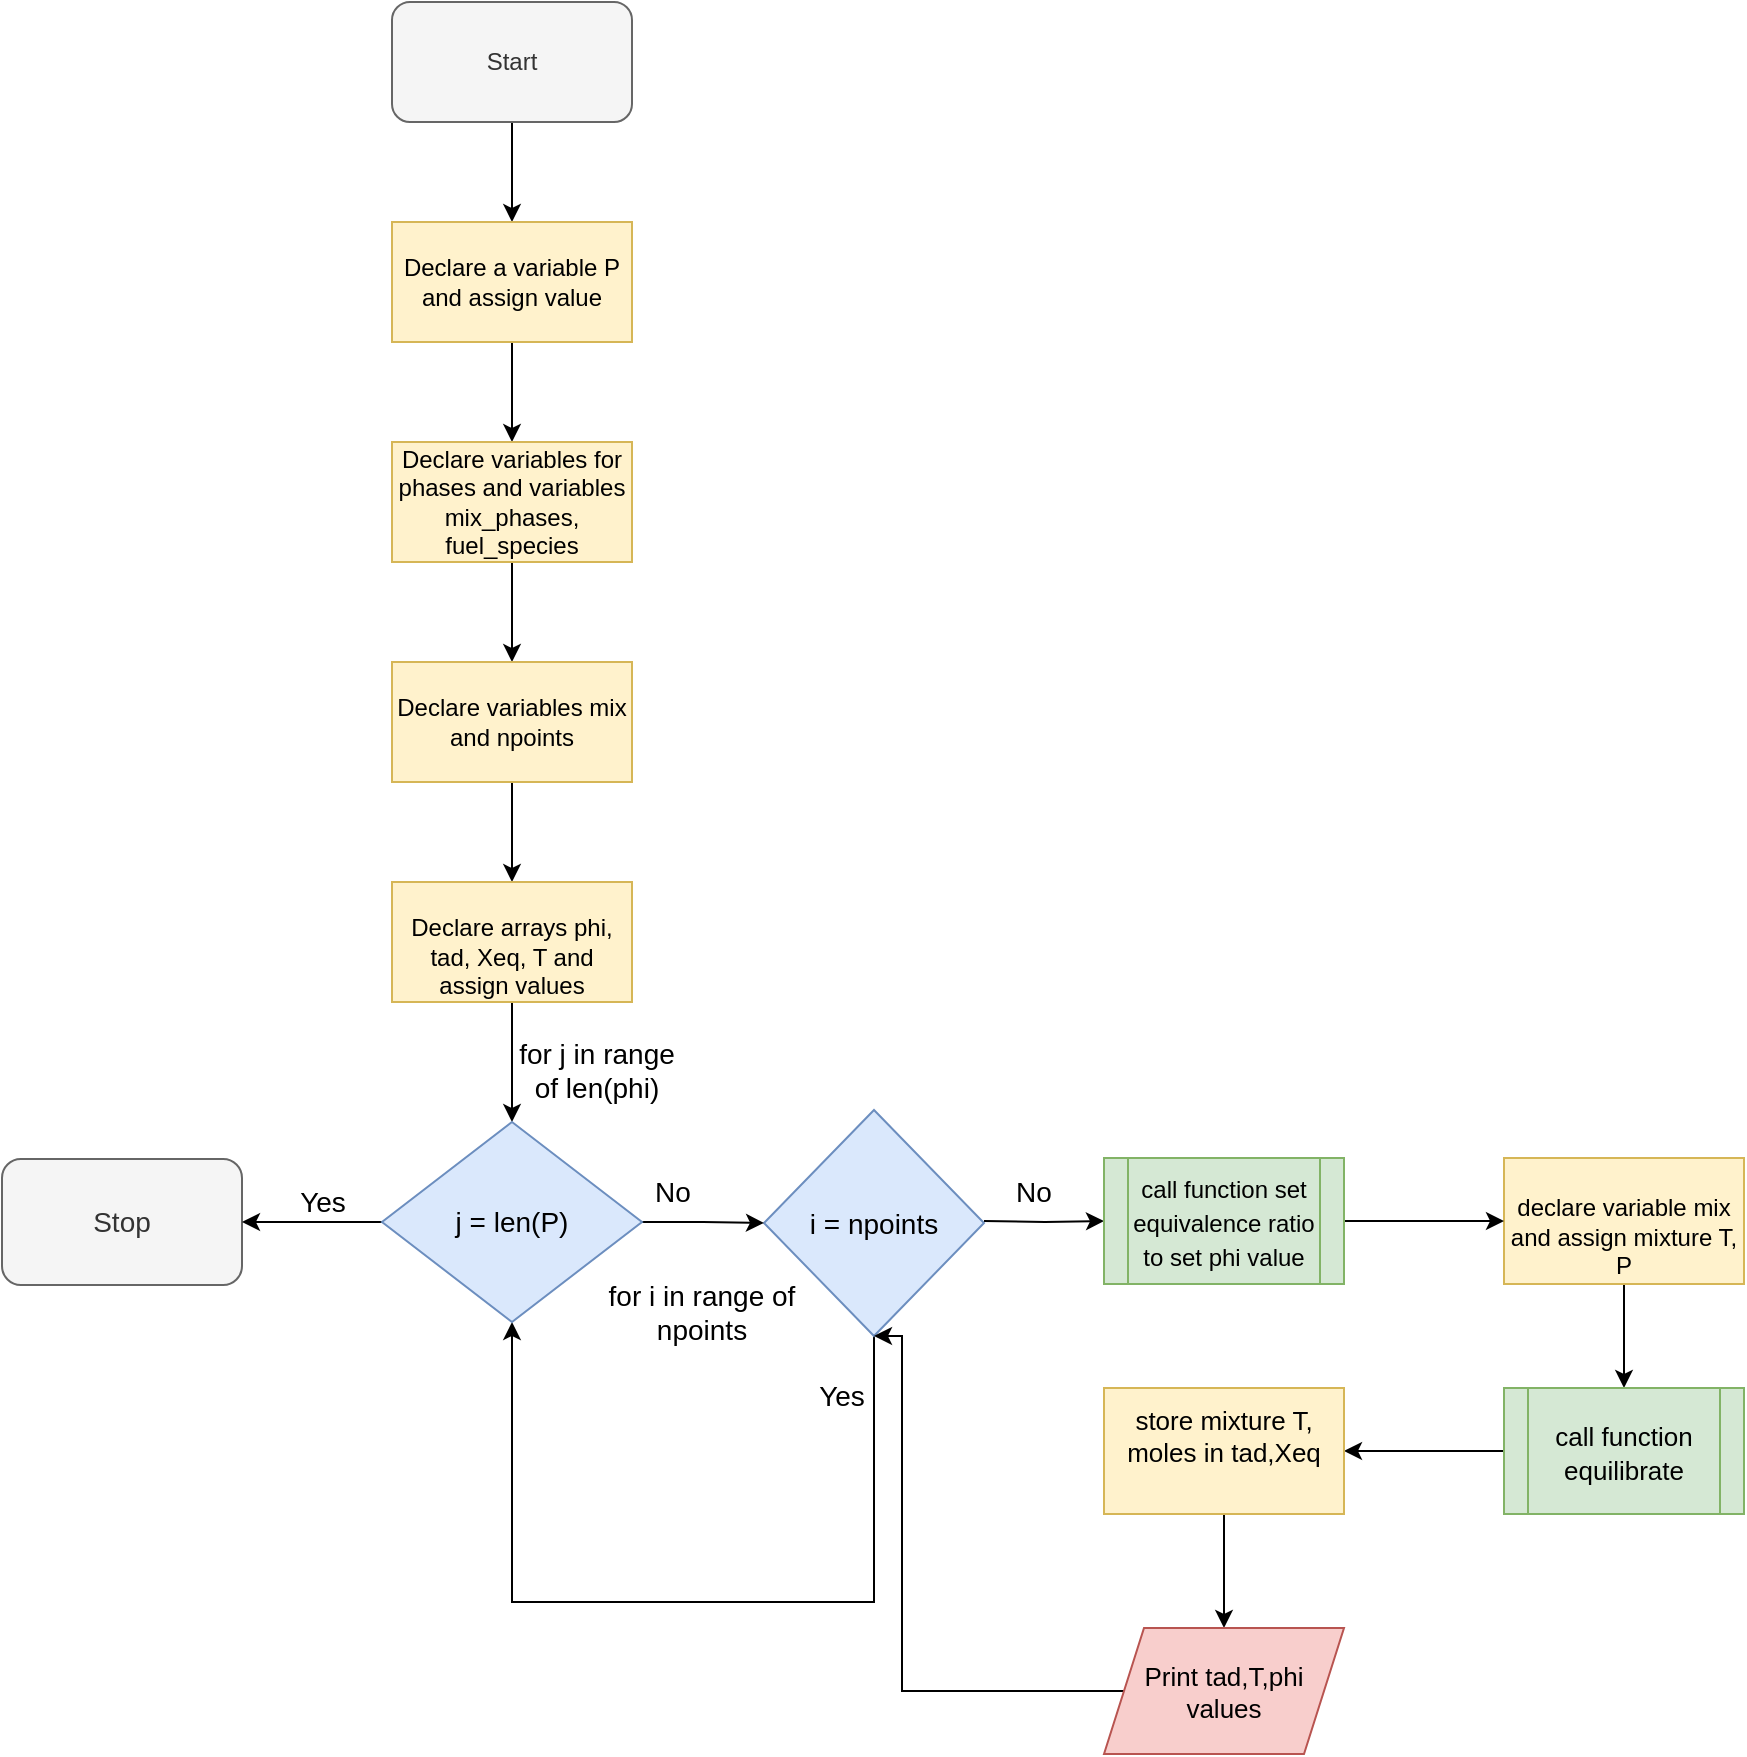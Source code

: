 <mxfile version="14.8.2" type="google"><diagram id="MWupKujhAXSVtvYUwR5L" name="Page-1"><mxGraphModel dx="1250" dy="564" grid="1" gridSize="10" guides="1" tooltips="1" connect="1" arrows="1" fold="1" page="1" pageScale="1" pageWidth="850" pageHeight="1100" math="0" shadow="0"><root><mxCell id="0"/><mxCell id="1" parent="0"/><mxCell id="NsjcKPy29zPx9eChuvHI-1" value="" style="edgeStyle=orthogonalEdgeStyle;rounded=0;orthogonalLoop=1;jettySize=auto;html=1;" parent="1" source="NsjcKPy29zPx9eChuvHI-2" target="NsjcKPy29zPx9eChuvHI-4" edge="1"><mxGeometry relative="1" as="geometry"/></mxCell><mxCell id="NsjcKPy29zPx9eChuvHI-2" value="Start" style="rounded=1;whiteSpace=wrap;html=1;fillColor=#f5f5f5;strokeColor=#666666;fontColor=#333333;" parent="1" vertex="1"><mxGeometry x="365" y="20" width="120" height="60" as="geometry"/></mxCell><mxCell id="NsjcKPy29zPx9eChuvHI-3" value="" style="edgeStyle=orthogonalEdgeStyle;rounded=0;orthogonalLoop=1;jettySize=auto;html=1;" parent="1" source="NsjcKPy29zPx9eChuvHI-4" target="NsjcKPy29zPx9eChuvHI-6" edge="1"><mxGeometry relative="1" as="geometry"/></mxCell><mxCell id="NsjcKPy29zPx9eChuvHI-4" value="&lt;div&gt;Declare a variable P and assign value&lt;br&gt;&lt;/div&gt;" style="rounded=0;whiteSpace=wrap;html=1;fillColor=#fff2cc;strokeColor=#d6b656;" parent="1" vertex="1"><mxGeometry x="365" y="130" width="120" height="60" as="geometry"/></mxCell><mxCell id="NsjcKPy29zPx9eChuvHI-5" value="" style="edgeStyle=orthogonalEdgeStyle;rounded=0;orthogonalLoop=1;jettySize=auto;html=1;" parent="1" source="NsjcKPy29zPx9eChuvHI-6" target="NsjcKPy29zPx9eChuvHI-8" edge="1"><mxGeometry relative="1" as="geometry"/></mxCell><mxCell id="NsjcKPy29zPx9eChuvHI-6" value="&lt;div&gt;Declare variables for phases and variables&lt;/div&gt;&lt;div&gt;mix_phases, fuel_species &lt;br&gt;&lt;/div&gt;" style="whiteSpace=wrap;html=1;rounded=0;fillColor=#fff2cc;strokeColor=#d6b656;" parent="1" vertex="1"><mxGeometry x="365" y="240" width="120" height="60" as="geometry"/></mxCell><mxCell id="NsjcKPy29zPx9eChuvHI-7" value="" style="edgeStyle=orthogonalEdgeStyle;rounded=0;orthogonalLoop=1;jettySize=auto;html=1;" parent="1" source="NsjcKPy29zPx9eChuvHI-8" target="NsjcKPy29zPx9eChuvHI-10" edge="1"><mxGeometry relative="1" as="geometry"/></mxCell><mxCell id="NsjcKPy29zPx9eChuvHI-8" value="Declare variables mix and npoints" style="whiteSpace=wrap;html=1;rounded=0;fillColor=#fff2cc;strokeColor=#d6b656;" parent="1" vertex="1"><mxGeometry x="365" y="350" width="120" height="60" as="geometry"/></mxCell><mxCell id="NsjcKPy29zPx9eChuvHI-9" value="" style="edgeStyle=orthogonalEdgeStyle;rounded=0;orthogonalLoop=1;jettySize=auto;html=1;" parent="1" source="NsjcKPy29zPx9eChuvHI-10" target="NsjcKPy29zPx9eChuvHI-30" edge="1"><mxGeometry relative="1" as="geometry"/></mxCell><mxCell id="NsjcKPy29zPx9eChuvHI-10" value="&lt;br&gt;Declare arrays phi, tad, Xeq, T and assign values" style="whiteSpace=wrap;html=1;rounded=0;fillColor=#fff2cc;strokeColor=#d6b656;" parent="1" vertex="1"><mxGeometry x="365" y="460" width="120" height="60" as="geometry"/></mxCell><mxCell id="NsjcKPy29zPx9eChuvHI-11" value="" style="edgeStyle=orthogonalEdgeStyle;rounded=0;orthogonalLoop=1;jettySize=auto;html=1;fontSize=14;" parent="1" target="NsjcKPy29zPx9eChuvHI-20" edge="1"><mxGeometry relative="1" as="geometry"><mxPoint x="661" y="629.5" as="sourcePoint"/></mxGeometry></mxCell><mxCell id="NsjcKPy29zPx9eChuvHI-12" style="edgeStyle=orthogonalEdgeStyle;rounded=0;orthogonalLoop=1;jettySize=auto;html=1;fontSize=14;entryX=0.5;entryY=1;entryDx=0;entryDy=0;" parent="1" source="NsjcKPy29zPx9eChuvHI-13" target="NsjcKPy29zPx9eChuvHI-30" edge="1"><mxGeometry relative="1" as="geometry"><mxPoint x="430" y="770" as="targetPoint"/><Array as="points"><mxPoint x="606" y="820"/><mxPoint x="425" y="820"/></Array></mxGeometry></mxCell><mxCell id="NsjcKPy29zPx9eChuvHI-13" value="&#xA;&lt;br style=&quot;font-size: 14px;&quot;&gt;&lt;div style=&quot;font-size: 14px;&quot;&gt;i = npoints&lt;/div&gt;&#xA;&#xA;" style="rhombus;whiteSpace=wrap;html=1;rounded=0;fontSize=14;fillColor=#dae8fc;strokeColor=#6c8ebf;" parent="1" vertex="1"><mxGeometry x="551" y="574" width="110" height="113" as="geometry"/></mxCell><mxCell id="NsjcKPy29zPx9eChuvHI-14" value="for j in range of len(phi)" style="text;html=1;strokeColor=none;fillColor=none;align=center;verticalAlign=middle;whiteSpace=wrap;rounded=0;fontSize=14;" parent="1" vertex="1"><mxGeometry x="420" y="534" width="95" height="40" as="geometry"/></mxCell><mxCell id="NsjcKPy29zPx9eChuvHI-15" value="" style="edgeStyle=orthogonalEdgeStyle;rounded=0;orthogonalLoop=1;jettySize=auto;html=1;fontSize=14;" parent="1" source="NsjcKPy29zPx9eChuvHI-16" target="NsjcKPy29zPx9eChuvHI-18" edge="1"><mxGeometry relative="1" as="geometry"/></mxCell><mxCell id="NsjcKPy29zPx9eChuvHI-16" value="&lt;br&gt;declare variable mix and assign mixture T, P &lt;br&gt;" style="whiteSpace=wrap;html=1;rounded=0;fillColor=#fff2cc;strokeColor=#d6b656;" parent="1" vertex="1"><mxGeometry x="921" y="598" width="120" height="63" as="geometry"/></mxCell><mxCell id="NsjcKPy29zPx9eChuvHI-17" value="" style="edgeStyle=orthogonalEdgeStyle;rounded=0;orthogonalLoop=1;jettySize=auto;html=1;fontSize=14;" parent="1" source="NsjcKPy29zPx9eChuvHI-18" target="NsjcKPy29zPx9eChuvHI-25" edge="1"><mxGeometry relative="1" as="geometry"/></mxCell><mxCell id="NsjcKPy29zPx9eChuvHI-18" value="&lt;font style=&quot;font-size: 13px&quot;&gt;call function equilibrate &lt;/font&gt;" style="shape=process;whiteSpace=wrap;html=1;backgroundOutline=1;fontSize=14;fillColor=#d5e8d4;strokeColor=#82b366;" parent="1" vertex="1"><mxGeometry x="921" y="713" width="120" height="63" as="geometry"/></mxCell><mxCell id="NsjcKPy29zPx9eChuvHI-19" value="" style="edgeStyle=orthogonalEdgeStyle;rounded=0;orthogonalLoop=1;jettySize=auto;html=1;" parent="1" source="NsjcKPy29zPx9eChuvHI-20" target="NsjcKPy29zPx9eChuvHI-16" edge="1"><mxGeometry relative="1" as="geometry"/></mxCell><mxCell id="NsjcKPy29zPx9eChuvHI-20" value="&lt;font style=&quot;font-size: 12px&quot;&gt;call function set equivalence ratio to set phi value&lt;/font&gt;" style="shape=process;whiteSpace=wrap;html=1;backgroundOutline=1;fontSize=14;fillColor=#d5e8d4;strokeColor=#82b366;" parent="1" vertex="1"><mxGeometry x="721" y="598" width="120" height="63" as="geometry"/></mxCell><mxCell id="NsjcKPy29zPx9eChuvHI-21" value="No" style="text;html=1;strokeColor=none;fillColor=none;align=center;verticalAlign=middle;whiteSpace=wrap;rounded=0;fontSize=14;" parent="1" vertex="1"><mxGeometry x="666" y="603" width="40" height="23" as="geometry"/></mxCell><mxCell id="NsjcKPy29zPx9eChuvHI-22" value="Stop" style="rounded=1;whiteSpace=wrap;html=1;fontSize=14;fillColor=#f5f5f5;strokeColor=#666666;fontColor=#333333;" parent="1" vertex="1"><mxGeometry x="170" y="598.5" width="120" height="63" as="geometry"/></mxCell><mxCell id="NsjcKPy29zPx9eChuvHI-23" value="Yes" style="text;html=1;align=center;verticalAlign=middle;resizable=0;points=[];autosize=1;strokeColor=none;fontSize=14;" parent="1" vertex="1"><mxGeometry x="310" y="610" width="40" height="20" as="geometry"/></mxCell><mxCell id="NsjcKPy29zPx9eChuvHI-24" value="" style="edgeStyle=orthogonalEdgeStyle;rounded=0;orthogonalLoop=1;jettySize=auto;html=1;fontSize=13;" parent="1" source="NsjcKPy29zPx9eChuvHI-25" target="NsjcKPy29zPx9eChuvHI-27" edge="1"><mxGeometry relative="1" as="geometry"/></mxCell><mxCell id="NsjcKPy29zPx9eChuvHI-25" value="&#xA;store mixture T, moles in tad,Xeq&#xA;&#xA;" style="whiteSpace=wrap;html=1;fontSize=13;fillColor=#fff2cc;strokeColor=#d6b656;" parent="1" vertex="1"><mxGeometry x="721" y="713" width="120" height="63" as="geometry"/></mxCell><mxCell id="NsjcKPy29zPx9eChuvHI-26" style="edgeStyle=orthogonalEdgeStyle;rounded=0;orthogonalLoop=1;jettySize=auto;html=1;entryX=0.5;entryY=1;entryDx=0;entryDy=0;fontSize=14;" parent="1" source="NsjcKPy29zPx9eChuvHI-27" target="NsjcKPy29zPx9eChuvHI-13" edge="1"><mxGeometry relative="1" as="geometry"><Array as="points"><mxPoint x="620" y="865"/><mxPoint x="620" y="687"/></Array></mxGeometry></mxCell><mxCell id="NsjcKPy29zPx9eChuvHI-27" value="&lt;div&gt;Print tad,T,phi &lt;br&gt;&lt;/div&gt;&lt;div&gt;values&lt;br&gt;&lt;/div&gt;" style="shape=parallelogram;perimeter=parallelogramPerimeter;whiteSpace=wrap;html=1;fixedSize=1;fontSize=13;fillColor=#f8cecc;strokeColor=#b85450;" parent="1" vertex="1"><mxGeometry x="721" y="833" width="120" height="63" as="geometry"/></mxCell><mxCell id="NsjcKPy29zPx9eChuvHI-28" value="" style="edgeStyle=orthogonalEdgeStyle;rounded=0;orthogonalLoop=1;jettySize=auto;html=1;fontSize=13;" parent="1" source="NsjcKPy29zPx9eChuvHI-30" target="NsjcKPy29zPx9eChuvHI-22" edge="1"><mxGeometry relative="1" as="geometry"/></mxCell><mxCell id="NsjcKPy29zPx9eChuvHI-29" value="" style="edgeStyle=orthogonalEdgeStyle;rounded=0;orthogonalLoop=1;jettySize=auto;html=1;fontSize=13;" parent="1" source="NsjcKPy29zPx9eChuvHI-30" target="NsjcKPy29zPx9eChuvHI-13" edge="1"><mxGeometry relative="1" as="geometry"/></mxCell><mxCell id="NsjcKPy29zPx9eChuvHI-30" value="j = len(P)" style="rhombus;whiteSpace=wrap;html=1;rounded=0;fontSize=14;fillColor=#dae8fc;strokeColor=#6c8ebf;" parent="1" vertex="1"><mxGeometry x="360" y="580" width="130" height="100" as="geometry"/></mxCell><mxCell id="NsjcKPy29zPx9eChuvHI-31" value="No" style="text;html=1;align=center;verticalAlign=middle;resizable=0;points=[];autosize=1;strokeColor=none;fontSize=14;" parent="1" vertex="1"><mxGeometry x="490" y="604.5" width="30" height="20" as="geometry"/></mxCell><mxCell id="NsjcKPy29zPx9eChuvHI-32" value="Yes" style="text;html=1;strokeColor=none;fillColor=none;align=center;verticalAlign=middle;whiteSpace=wrap;rounded=0;fontSize=14;" parent="1" vertex="1"><mxGeometry x="570" y="700" width="40" height="33" as="geometry"/></mxCell><mxCell id="NsjcKPy29zPx9eChuvHI-33" value="for i in range of npoints" style="text;html=1;strokeColor=none;fillColor=none;align=center;verticalAlign=middle;whiteSpace=wrap;rounded=0;fontSize=14;" parent="1" vertex="1"><mxGeometry x="470" y="650" width="100" height="50" as="geometry"/></mxCell></root></mxGraphModel></diagram></mxfile>